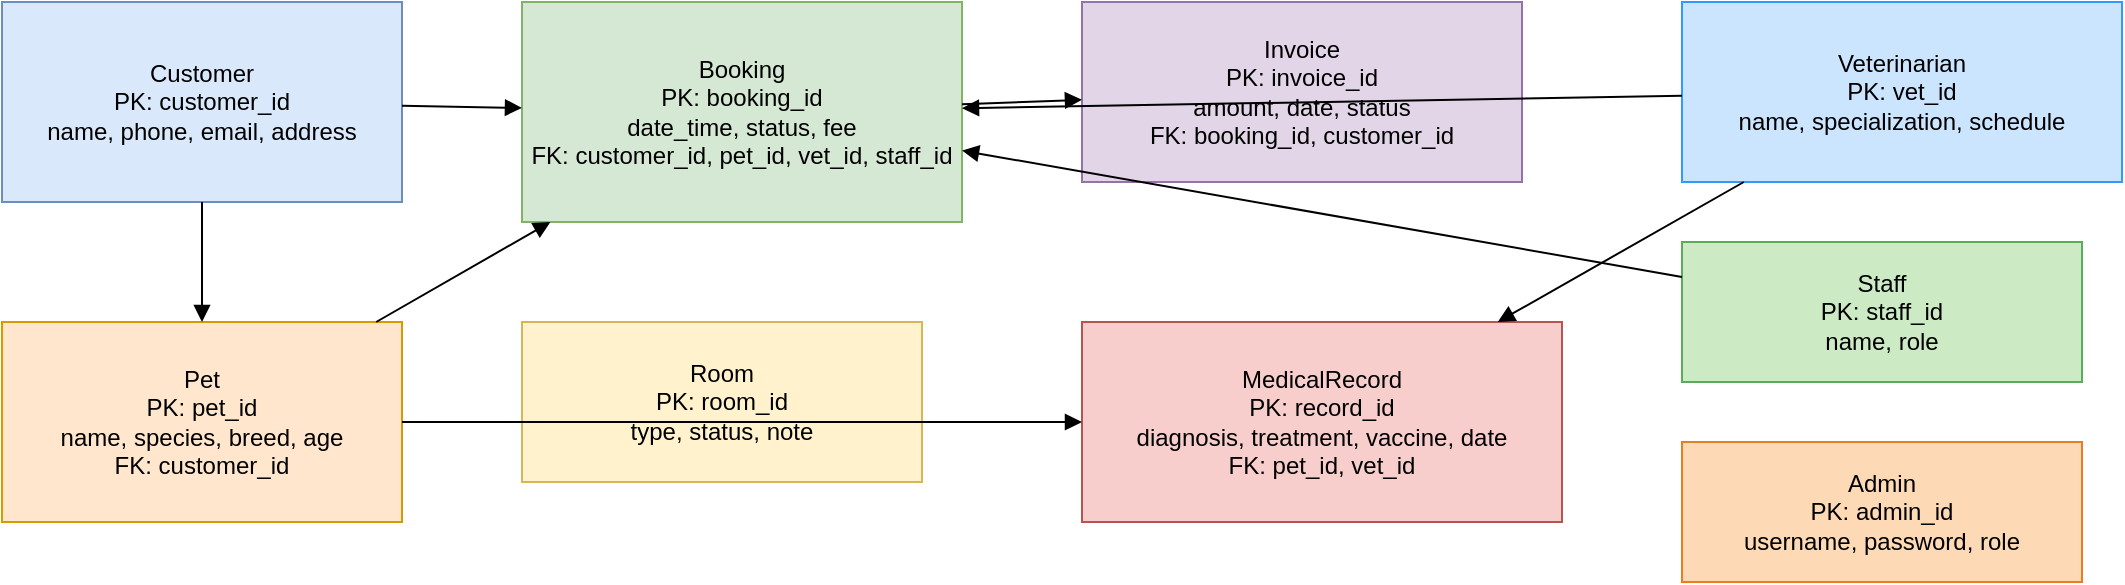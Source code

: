 <mxfile version="28.2.0" pages="3">
  <diagram id="y8jgBN0elw_tr8hmF79M" name="Pet_Health_ERD">
    <mxGraphModel dx="1281" dy="596" grid="1" gridSize="10" guides="1" tooltips="1" connect="1" arrows="1" fold="1" page="1" pageScale="1" pageWidth="827" pageHeight="1169" math="0" shadow="0">
      <root>
        <mxCell id="0" />
        <mxCell id="1" parent="0" />
        <mxCell id="SUOlAxOcxv_xGM8AsqfI-1" value="Customer&#xa;PK: customer_id&#xa;name, phone, email, address" style="shape=rectangle;whiteSpace=wrap;html=1;fillColor=#dae8fc;strokeColor=#6c8ebf;" parent="1" vertex="1">
          <mxGeometry x="60" y="60" width="200" height="100" as="geometry" />
        </mxCell>
        <mxCell id="SUOlAxOcxv_xGM8AsqfI-2" value="Pet&#xa;PK: pet_id&#xa;name, species, breed, age&#xa;FK: customer_id" style="shape=rectangle;whiteSpace=wrap;html=1;fillColor=#ffe6cc;strokeColor=#d79b00;" parent="1" vertex="1">
          <mxGeometry x="60" y="220" width="200" height="100" as="geometry" />
        </mxCell>
        <mxCell id="SUOlAxOcxv_xGM8AsqfI-3" value="Booking&#xa;PK: booking_id&#xa;date_time, status, fee&#xa;FK: customer_id, pet_id, vet_id, staff_id" style="shape=rectangle;whiteSpace=wrap;html=1;fillColor=#d5e8d4;strokeColor=#82b366;" parent="1" vertex="1">
          <mxGeometry x="320" y="60" width="220" height="110" as="geometry" />
        </mxCell>
        <mxCell id="SUOlAxOcxv_xGM8AsqfI-4" value="Room&#xa;PK: room_id&#xa;type, status, note" style="shape=rectangle;whiteSpace=wrap;html=1;fillColor=#fff2cc;strokeColor=#d6b656;" parent="1" vertex="1">
          <mxGeometry x="320" y="220" width="200" height="80" as="geometry" />
        </mxCell>
        <mxCell id="SUOlAxOcxv_xGM8AsqfI-5" value="MedicalRecord&#xa;PK: record_id&#xa;diagnosis, treatment, vaccine, date&#xa;FK: pet_id, vet_id" style="shape=rectangle;whiteSpace=wrap;html=1;fillColor=#f8cecc;strokeColor=#b85450;" parent="1" vertex="1">
          <mxGeometry x="600" y="220" width="240" height="100" as="geometry" />
        </mxCell>
        <mxCell id="SUOlAxOcxv_xGM8AsqfI-6" value="Invoice&#xa;PK: invoice_id&#xa;amount, date, status&#xa;FK: booking_id, customer_id" style="shape=rectangle;whiteSpace=wrap;html=1;fillColor=#e1d5e7;strokeColor=#9673a6;" parent="1" vertex="1">
          <mxGeometry x="600" y="60" width="220" height="90" as="geometry" />
        </mxCell>
        <mxCell id="SUOlAxOcxv_xGM8AsqfI-7" value="Veterinarian&#xa;PK: vet_id&#xa;name, specialization, schedule" style="shape=rectangle;whiteSpace=wrap;html=1;fillColor=#cce5ff;strokeColor=#3399ff;" parent="1" vertex="1">
          <mxGeometry x="900" y="60" width="220" height="90" as="geometry" />
        </mxCell>
        <mxCell id="SUOlAxOcxv_xGM8AsqfI-8" value="Staff&#xa;PK: staff_id&#xa;name, role" style="shape=rectangle;whiteSpace=wrap;html=1;fillColor=#ccebc5;strokeColor=#5aac5a;" parent="1" vertex="1">
          <mxGeometry x="900" y="180" width="200" height="70" as="geometry" />
        </mxCell>
        <mxCell id="SUOlAxOcxv_xGM8AsqfI-9" value="Admin&#xa;PK: admin_id&#xa;username, password, role" style="shape=rectangle;whiteSpace=wrap;html=1;fillColor=#fdd9b5;strokeColor=#e67e22;" parent="1" vertex="1">
          <mxGeometry x="900" y="280" width="200" height="70" as="geometry" />
        </mxCell>
        <mxCell id="SUOlAxOcxv_xGM8AsqfI-10" style="endArrow=block;strokeColor=#000000;" parent="1" source="SUOlAxOcxv_xGM8AsqfI-1" target="SUOlAxOcxv_xGM8AsqfI-2" edge="1">
          <mxGeometry relative="1" as="geometry" />
        </mxCell>
        <mxCell id="SUOlAxOcxv_xGM8AsqfI-11" style="endArrow=block;strokeColor=#000000;" parent="1" source="SUOlAxOcxv_xGM8AsqfI-1" target="SUOlAxOcxv_xGM8AsqfI-3" edge="1">
          <mxGeometry relative="1" as="geometry" />
        </mxCell>
        <mxCell id="SUOlAxOcxv_xGM8AsqfI-12" style="endArrow=block;strokeColor=#000000;" parent="1" source="SUOlAxOcxv_xGM8AsqfI-2" target="SUOlAxOcxv_xGM8AsqfI-3" edge="1">
          <mxGeometry relative="1" as="geometry" />
        </mxCell>
        <mxCell id="SUOlAxOcxv_xGM8AsqfI-13" style="endArrow=block;strokeColor=#000000;" parent="1" source="SUOlAxOcxv_xGM8AsqfI-3" target="SUOlAxOcxv_xGM8AsqfI-6" edge="1">
          <mxGeometry relative="1" as="geometry" />
        </mxCell>
        <mxCell id="SUOlAxOcxv_xGM8AsqfI-14" style="endArrow=block;strokeColor=#000000;" parent="1" source="SUOlAxOcxv_xGM8AsqfI-7" target="SUOlAxOcxv_xGM8AsqfI-3" edge="1">
          <mxGeometry relative="1" as="geometry" />
        </mxCell>
        <mxCell id="SUOlAxOcxv_xGM8AsqfI-15" style="endArrow=block;strokeColor=#000000;" parent="1" source="SUOlAxOcxv_xGM8AsqfI-8" target="SUOlAxOcxv_xGM8AsqfI-3" edge="1">
          <mxGeometry relative="1" as="geometry" />
        </mxCell>
        <mxCell id="SUOlAxOcxv_xGM8AsqfI-16" style="endArrow=block;strokeColor=#000000;" parent="1" source="SUOlAxOcxv_xGM8AsqfI-7" target="SUOlAxOcxv_xGM8AsqfI-5" edge="1">
          <mxGeometry relative="1" as="geometry" />
        </mxCell>
        <mxCell id="SUOlAxOcxv_xGM8AsqfI-17" style="endArrow=block;strokeColor=#000000;" parent="1" source="SUOlAxOcxv_xGM8AsqfI-2" target="SUOlAxOcxv_xGM8AsqfI-5" edge="1">
          <mxGeometry relative="1" as="geometry" />
        </mxCell>
      </root>
    </mxGraphModel>
  </diagram>
  <diagram id="bYsrerUNzCPDlaMHpL-X" name="Pet_Health_UseCase">
    <mxGraphModel dx="1281" dy="596" grid="1" gridSize="10" guides="1" tooltips="1" connect="1" arrows="1" fold="1" page="1" pageScale="1" pageWidth="827" pageHeight="1169" math="0" shadow="0">
      <root>
        <mxCell id="0" />
        <mxCell id="1" parent="0" />
        <mxCell id="4GK5DP0XNZbFg5XSe3di-1" value="Customer" style="shape=umlActor;" vertex="1" parent="1">
          <mxGeometry x="20" y="100" width="40" height="80" as="geometry" />
        </mxCell>
        <mxCell id="4GK5DP0XNZbFg5XSe3di-2" value="Staff" style="shape=umlActor;" vertex="1" parent="1">
          <mxGeometry x="20" y="250" width="40" height="80" as="geometry" />
        </mxCell>
        <mxCell id="4GK5DP0XNZbFg5XSe3di-3" value="Veterinarian" style="shape=umlActor;" vertex="1" parent="1">
          <mxGeometry x="20" y="400" width="40" height="80" as="geometry" />
        </mxCell>
        <mxCell id="4GK5DP0XNZbFg5XSe3di-4" value="Admin" style="shape=umlActor;" vertex="1" parent="1">
          <mxGeometry x="20" y="550" width="40" height="80" as="geometry" />
        </mxCell>
        <mxCell id="4GK5DP0XNZbFg5XSe3di-5" value="Register/Login" style="ellipse;whiteSpace=wrap;" vertex="1" parent="1">
          <mxGeometry x="250" y="80" width="120" height="50" as="geometry" />
        </mxCell>
        <mxCell id="4GK5DP0XNZbFg5XSe3di-6" value="Manage Profile" style="ellipse;whiteSpace=wrap;" vertex="1" parent="1">
          <mxGeometry x="250" y="150" width="120" height="50" as="geometry" />
        </mxCell>
        <mxCell id="4GK5DP0XNZbFg5XSe3di-7" value="Book Appointment" style="ellipse;whiteSpace=wrap;" vertex="1" parent="1">
          <mxGeometry x="250" y="220" width="120" height="50" as="geometry" />
        </mxCell>
        <mxCell id="4GK5DP0XNZbFg5XSe3di-8" value="Cancel Appointment" style="ellipse;whiteSpace=wrap;" vertex="1" parent="1">
          <mxGeometry x="250" y="290" width="120" height="50" as="geometry" />
        </mxCell>
        <mxCell id="4GK5DP0XNZbFg5XSe3di-9" value="Payment" style="ellipse;whiteSpace=wrap;" vertex="1" parent="1">
          <mxGeometry x="250" y="360" width="120" height="50" as="geometry" />
        </mxCell>
        <mxCell id="4GK5DP0XNZbFg5XSe3di-10" value="Manage Pets" style="ellipse;whiteSpace=wrap;" vertex="1" parent="1">
          <mxGeometry x="250" y="430" width="120" height="50" as="geometry" />
        </mxCell>
        <mxCell id="4GK5DP0XNZbFg5XSe3di-11" value="Medical Records" style="ellipse;whiteSpace=wrap;" vertex="1" parent="1">
          <mxGeometry x="250" y="500" width="120" height="50" as="geometry" />
        </mxCell>
        <mxCell id="4GK5DP0XNZbFg5XSe3di-12" value="Manage Staff" style="ellipse;whiteSpace=wrap;" vertex="1" parent="1">
          <mxGeometry x="500" y="200" width="120" height="50" as="geometry" />
        </mxCell>
        <mxCell id="4GK5DP0XNZbFg5XSe3di-13" value="System Settings" style="ellipse;whiteSpace=wrap;" vertex="1" parent="1">
          <mxGeometry x="500" y="280" width="120" height="50" as="geometry" />
        </mxCell>
        <mxCell id="4GK5DP0XNZbFg5XSe3di-14" edge="1" parent="1" source="4GK5DP0XNZbFg5XSe3di-1" target="4GK5DP0XNZbFg5XSe3di-5">
          <mxGeometry relative="1" as="geometry" />
        </mxCell>
        <mxCell id="4GK5DP0XNZbFg5XSe3di-15" edge="1" parent="1" source="4GK5DP0XNZbFg5XSe3di-1" target="4GK5DP0XNZbFg5XSe3di-6">
          <mxGeometry relative="1" as="geometry" />
        </mxCell>
        <mxCell id="4GK5DP0XNZbFg5XSe3di-16" edge="1" parent="1" source="4GK5DP0XNZbFg5XSe3di-1" target="4GK5DP0XNZbFg5XSe3di-7">
          <mxGeometry relative="1" as="geometry" />
        </mxCell>
        <mxCell id="4GK5DP0XNZbFg5XSe3di-17" edge="1" parent="1" source="4GK5DP0XNZbFg5XSe3di-1" target="4GK5DP0XNZbFg5XSe3di-8">
          <mxGeometry relative="1" as="geometry" />
        </mxCell>
        <mxCell id="4GK5DP0XNZbFg5XSe3di-18" edge="1" parent="1" source="4GK5DP0XNZbFg5XSe3di-1" target="4GK5DP0XNZbFg5XSe3di-9">
          <mxGeometry relative="1" as="geometry" />
        </mxCell>
        <mxCell id="4GK5DP0XNZbFg5XSe3di-19" edge="1" parent="1" source="4GK5DP0XNZbFg5XSe3di-1" target="4GK5DP0XNZbFg5XSe3di-10">
          <mxGeometry relative="1" as="geometry" />
        </mxCell>
        <mxCell id="4GK5DP0XNZbFg5XSe3di-20" edge="1" parent="1" source="4GK5DP0XNZbFg5XSe3di-1" target="4GK5DP0XNZbFg5XSe3di-11">
          <mxGeometry relative="1" as="geometry" />
        </mxCell>
        <mxCell id="4GK5DP0XNZbFg5XSe3di-21" edge="1" parent="1" source="4GK5DP0XNZbFg5XSe3di-2" target="4GK5DP0XNZbFg5XSe3di-7">
          <mxGeometry relative="1" as="geometry" />
        </mxCell>
        <mxCell id="4GK5DP0XNZbFg5XSe3di-22" edge="1" parent="1" source="4GK5DP0XNZbFg5XSe3di-2" target="4GK5DP0XNZbFg5XSe3di-8">
          <mxGeometry relative="1" as="geometry" />
        </mxCell>
        <mxCell id="4GK5DP0XNZbFg5XSe3di-23" edge="1" parent="1" source="4GK5DP0XNZbFg5XSe3di-2" target="4GK5DP0XNZbFg5XSe3di-9">
          <mxGeometry relative="1" as="geometry" />
        </mxCell>
        <mxCell id="4GK5DP0XNZbFg5XSe3di-24" edge="1" parent="1" source="4GK5DP0XNZbFg5XSe3di-2" target="4GK5DP0XNZbFg5XSe3di-11">
          <mxGeometry relative="1" as="geometry" />
        </mxCell>
        <mxCell id="4GK5DP0XNZbFg5XSe3di-25" edge="1" parent="1" source="4GK5DP0XNZbFg5XSe3di-3" target="4GK5DP0XNZbFg5XSe3di-11">
          <mxGeometry relative="1" as="geometry" />
        </mxCell>
        <mxCell id="4GK5DP0XNZbFg5XSe3di-26" edge="1" parent="1" source="4GK5DP0XNZbFg5XSe3di-3" target="4GK5DP0XNZbFg5XSe3di-10">
          <mxGeometry relative="1" as="geometry" />
        </mxCell>
        <mxCell id="4GK5DP0XNZbFg5XSe3di-27" edge="1" parent="1" source="4GK5DP0XNZbFg5XSe3di-4" target="4GK5DP0XNZbFg5XSe3di-12">
          <mxGeometry relative="1" as="geometry" />
        </mxCell>
        <mxCell id="4GK5DP0XNZbFg5XSe3di-28" edge="1" parent="1" source="4GK5DP0XNZbFg5XSe3di-4" target="4GK5DP0XNZbFg5XSe3di-13">
          <mxGeometry relative="1" as="geometry" />
        </mxCell>
      </root>
    </mxGraphModel>
  </diagram>
  <diagram id="IlUy5uxR-Cs4EtHHzU2W" name="Trang-3">
    <mxGraphModel dx="1042" dy="562" grid="1" gridSize="10" guides="1" tooltips="1" connect="1" arrows="1" fold="1" page="1" pageScale="1" pageWidth="827" pageHeight="1169" math="0" shadow="0">
      <root>
        <mxCell id="0" />
        <mxCell id="1" parent="0" />
        <mxCell id="rZxWlHpYthL16wF7jXrW-1" value="Pet Health Care System" style="shape=rectangle;rounded=1;whiteSpace=wrap;html=1;fillColor=#dae8fc;strokeColor=#6c8ebf;fontSize=14;fontStyle=1" vertex="1" parent="1">
          <mxGeometry x="320" y="40" width="260" height="60" as="geometry" />
        </mxCell>
        <mxCell id="rZxWlHpYthL16wF7jXrW-2" value="Customer Functions" style="shape=rectangle;rounded=1;whiteSpace=wrap;html=1;fillColor=#ffe6cc;strokeColor=#d79b00;fontSize=13" vertex="1" parent="1">
          <mxGeometry x="40" y="160" width="220" height="200" as="geometry" />
        </mxCell>
        <mxCell id="rZxWlHpYthL16wF7jXrW-3" value="Manage pets list&#xa;View pet details &amp; history&#xa;Book appointment &amp; cancel (refund rules)&#xa;Check-in &amp; pay extra services&#xa;Rate visits&#xa;Track inpatient care" style="shape=rectangle;rounded=0;whiteSpace=wrap;html=1;fontSize=12" vertex="1" parent="rZxWlHpYthL16wF7jXrW-2">
          <mxGeometry x="10" y="30" width="200" height="160" as="geometry" />
        </mxCell>
        <mxCell id="rZxWlHpYthL16wF7jXrW-4" value="Staff Functions" style="shape=rectangle;rounded=1;whiteSpace=wrap;html=1;fillColor=#d5e8d4;strokeColor=#82b366;fontSize=13" vertex="1" parent="1">
          <mxGeometry x="320" y="160" width="220" height="200" as="geometry" />
        </mxCell>
        <mxCell id="rZxWlHpYthL16wF7jXrW-5" value="Manage rooms&#xa;Manage bookings &amp; cancellations&#xa;Update inpatient info&#xa;Assign veterinarians (walk-in &amp; inpatient)" style="shape=rectangle;rounded=0;whiteSpace=wrap;html=1;fontSize=12" vertex="1" parent="rZxWlHpYthL16wF7jXrW-4">
          <mxGeometry x="10" y="30" width="200" height="160" as="geometry" />
        </mxCell>
        <mxCell id="rZxWlHpYthL16wF7jXrW-6" value="Veterinarian Functions" style="shape=rectangle;rounded=1;whiteSpace=wrap;html=1;fillColor=#f8cecc;strokeColor=#b85450;fontSize=13" vertex="1" parent="1">
          <mxGeometry x="600" y="160" width="220" height="160" as="geometry" />
        </mxCell>
        <mxCell id="rZxWlHpYthL16wF7jXrW-7" value="Provide consultation schedule&#xa;Examine pets &amp; record medical notes&#xa;Care for inpatients &amp; update records" style="shape=rectangle;rounded=0;whiteSpace=wrap;html=1;fontSize=12" vertex="1" parent="rZxWlHpYthL16wF7jXrW-6">
          <mxGeometry x="10" y="30" width="200" height="120" as="geometry" />
        </mxCell>
        <mxCell id="rZxWlHpYthL16wF7jXrW-8" value="Admin Functions" style="shape=rectangle;rounded=1;whiteSpace=wrap;html=1;fillColor=#fff2cc;strokeColor=#d6b656;fontSize=13" vertex="1" parent="1">
          <mxGeometry x="880" y="160" width="220" height="140" as="geometry" />
        </mxCell>
        <mxCell id="rZxWlHpYthL16wF7jXrW-9" value="Manage accounts&#xa;Configure system&#xa;Generate revenue reports" style="shape=rectangle;rounded=0;whiteSpace=wrap;html=1;fontSize=12" vertex="1" parent="rZxWlHpYthL16wF7jXrW-8">
          <mxGeometry x="10" y="30" width="200" height="100" as="geometry" />
        </mxCell>
        <mxCell id="rZxWlHpYthL16wF7jXrW-10" style="edgeStyle=orthogonalEdgeStyle;rounded=0;orthogonalLoop=1;jettySize=auto;html=1;endArrow=block;strokeColor=#6c8ebf;" edge="1" parent="1" source="rZxWlHpYthL16wF7jXrW-1" target="rZxWlHpYthL16wF7jXrW-2">
          <mxGeometry relative="1" as="geometry">
            <mxPoint x="230" y="100" as="sourcePoint" />
            <mxPoint x="150" y="160" as="targetPoint" />
          </mxGeometry>
        </mxCell>
        <mxCell id="rZxWlHpYthL16wF7jXrW-11" style="edgeStyle=orthogonalEdgeStyle;rounded=0;orthogonalLoop=1;jettySize=auto;html=1;endArrow=block;strokeColor=#6c8ebf;" edge="1" parent="1" source="rZxWlHpYthL16wF7jXrW-1" target="rZxWlHpYthL16wF7jXrW-4">
          <mxGeometry relative="1" as="geometry">
            <mxPoint x="420" y="100" as="sourcePoint" />
            <mxPoint x="430" y="160" as="targetPoint" />
          </mxGeometry>
        </mxCell>
        <mxCell id="rZxWlHpYthL16wF7jXrW-12" style="edgeStyle=orthogonalEdgeStyle;rounded=0;orthogonalLoop=1;jettySize=auto;html=1;endArrow=block;strokeColor=#6c8ebf;" edge="1" parent="1" source="rZxWlHpYthL16wF7jXrW-1" target="rZxWlHpYthL16wF7jXrW-6">
          <mxGeometry relative="1" as="geometry">
            <mxPoint x="600" y="100" as="sourcePoint" />
            <mxPoint x="710" y="160" as="targetPoint" />
          </mxGeometry>
        </mxCell>
        <mxCell id="rZxWlHpYthL16wF7jXrW-13" style="edgeStyle=orthogonalEdgeStyle;rounded=0;orthogonalLoop=1;jettySize=auto;html=1;endArrow=block;strokeColor=#6c8ebf;" edge="1" parent="1" source="rZxWlHpYthL16wF7jXrW-1" target="rZxWlHpYthL16wF7jXrW-8">
          <mxGeometry relative="1" as="geometry">
            <mxPoint x="820" y="100" as="sourcePoint" />
            <mxPoint x="990" y="160" as="targetPoint" />
          </mxGeometry>
        </mxCell>
      </root>
    </mxGraphModel>
  </diagram>
</mxfile>
